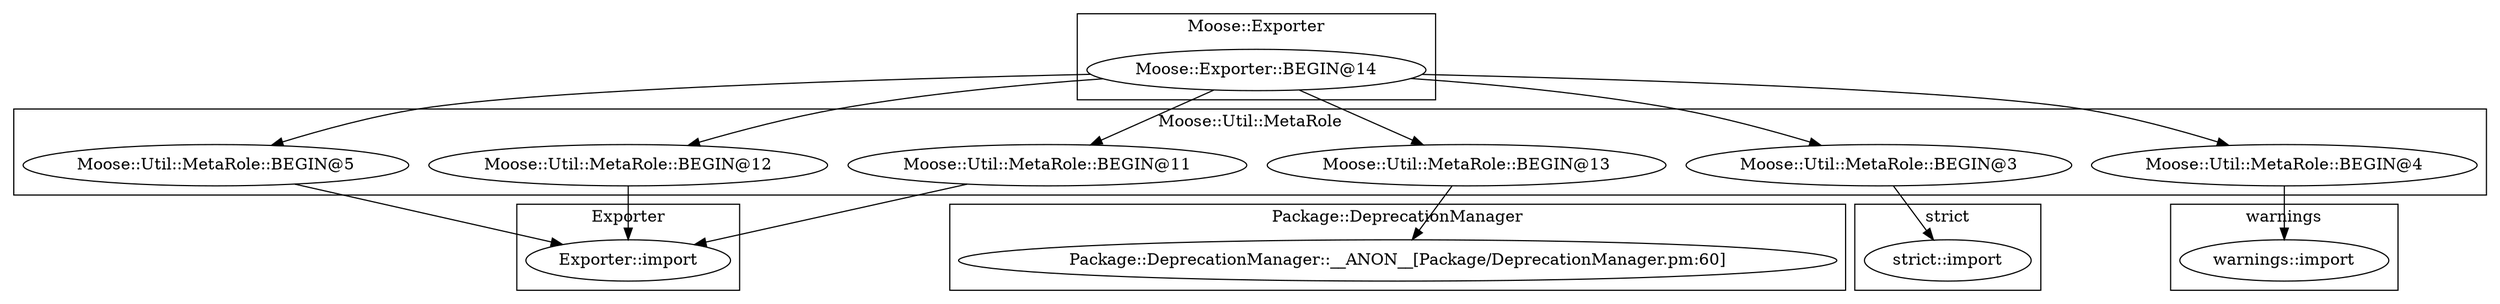 digraph {
graph [overlap=false]
subgraph cluster_warnings {
	label="warnings";
	"warnings::import";
}
subgraph cluster_Moose_Exporter {
	label="Moose::Exporter";
	"Moose::Exporter::BEGIN@14";
}
subgraph cluster_strict {
	label="strict";
	"strict::import";
}
subgraph cluster_Exporter {
	label="Exporter";
	"Exporter::import";
}
subgraph cluster_Moose_Util_MetaRole {
	label="Moose::Util::MetaRole";
	"Moose::Util::MetaRole::BEGIN@11";
	"Moose::Util::MetaRole::BEGIN@13";
	"Moose::Util::MetaRole::BEGIN@5";
	"Moose::Util::MetaRole::BEGIN@3";
	"Moose::Util::MetaRole::BEGIN@4";
	"Moose::Util::MetaRole::BEGIN@12";
}
subgraph cluster_Package_DeprecationManager {
	label="Package::DeprecationManager";
	"Package::DeprecationManager::__ANON__[Package/DeprecationManager.pm:60]";
}
"Moose::Util::MetaRole::BEGIN@5" -> "Exporter::import";
"Moose::Util::MetaRole::BEGIN@12" -> "Exporter::import";
"Moose::Util::MetaRole::BEGIN@11" -> "Exporter::import";
"Moose::Exporter::BEGIN@14" -> "Moose::Util::MetaRole::BEGIN@4";
"Moose::Util::MetaRole::BEGIN@13" -> "Package::DeprecationManager::__ANON__[Package/DeprecationManager.pm:60]";
"Moose::Exporter::BEGIN@14" -> "Moose::Util::MetaRole::BEGIN@5";
"Moose::Util::MetaRole::BEGIN@4" -> "warnings::import";
"Moose::Exporter::BEGIN@14" -> "Moose::Util::MetaRole::BEGIN@13";
"Moose::Util::MetaRole::BEGIN@3" -> "strict::import";
"Moose::Exporter::BEGIN@14" -> "Moose::Util::MetaRole::BEGIN@3";
"Moose::Exporter::BEGIN@14" -> "Moose::Util::MetaRole::BEGIN@12";
"Moose::Exporter::BEGIN@14" -> "Moose::Util::MetaRole::BEGIN@11";
}
